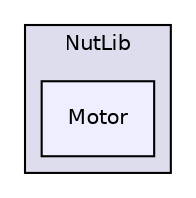digraph "NutLib/Motor" {
  compound=true
  node [ fontsize="10", fontname="Helvetica"];
  edge [ labelfontsize="10", labelfontname="Helvetica"];
  subgraph clusterdir_8b1cfa3accea10fc5ecd39c63013c190 {
    graph [ bgcolor="#ddddee", pencolor="black", label="NutLib" fontname="Helvetica", fontsize="10", URL="dir_8b1cfa3accea10fc5ecd39c63013c190.html"]
  dir_292c5ded82e59d93da76ae0f1632d666 [shape=box, label="Motor", style="filled", fillcolor="#eeeeff", pencolor="black", URL="dir_292c5ded82e59d93da76ae0f1632d666.html"];
  }
}

